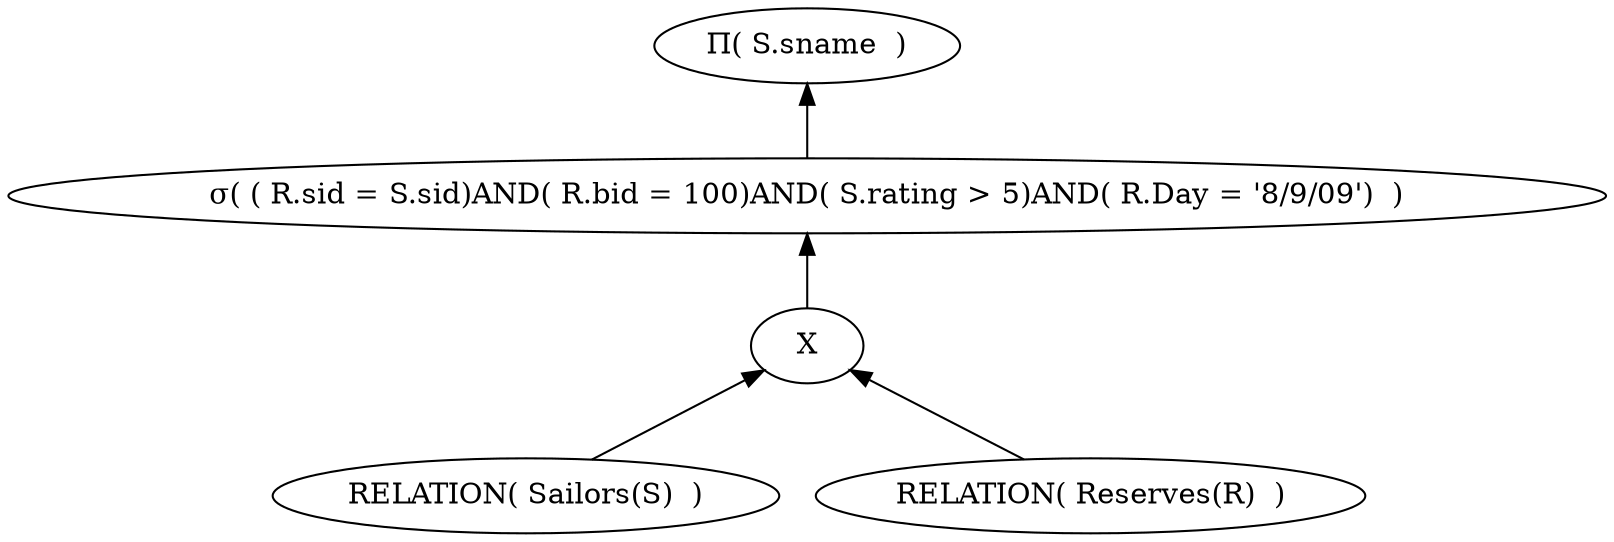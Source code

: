 digraph G {
edge [dir=back]
node1[ label = "&#928;( S.sname  )"]
node2[ label = "&#963;( ( R.sid = S.sid)AND( R.bid = 100)AND( S.rating > 5)AND( R.Day = '8/9/09')  )" ]
node1->node2
node3[ label = "X"]
node2->node3
node4[ label = "RELATION( Sailors(S)  )" ]
node3->node4
node5[ label = "RELATION( Reserves(R)  )" ]
node3->node5
}
